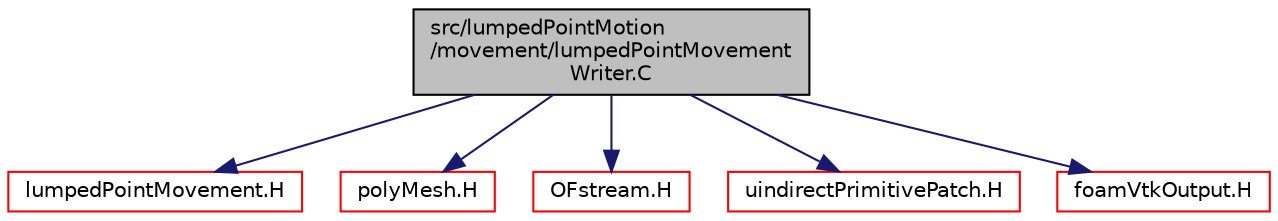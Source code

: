 digraph "src/lumpedPointMotion/movement/lumpedPointMovementWriter.C"
{
  bgcolor="transparent";
  edge [fontname="Helvetica",fontsize="10",labelfontname="Helvetica",labelfontsize="10"];
  node [fontname="Helvetica",fontsize="10",shape=record];
  Node1 [label="src/lumpedPointMotion\l/movement/lumpedPointMovement\lWriter.C",height=0.2,width=0.4,color="black", fillcolor="grey75", style="filled" fontcolor="black"];
  Node1 -> Node2 [color="midnightblue",fontsize="10",style="solid",fontname="Helvetica"];
  Node2 [label="lumpedPointMovement.H",height=0.2,width=0.4,color="red",URL="$lumpedPointMovement_8H.html"];
  Node1 -> Node3 [color="midnightblue",fontsize="10",style="solid",fontname="Helvetica"];
  Node3 [label="polyMesh.H",height=0.2,width=0.4,color="red",URL="$polyMesh_8H.html"];
  Node1 -> Node4 [color="midnightblue",fontsize="10",style="solid",fontname="Helvetica"];
  Node4 [label="OFstream.H",height=0.2,width=0.4,color="red",URL="$OFstream_8H.html"];
  Node1 -> Node5 [color="midnightblue",fontsize="10",style="solid",fontname="Helvetica"];
  Node5 [label="uindirectPrimitivePatch.H",height=0.2,width=0.4,color="red",URL="$uindirectPrimitivePatch_8H.html"];
  Node1 -> Node6 [color="midnightblue",fontsize="10",style="solid",fontname="Helvetica"];
  Node6 [label="foamVtkOutput.H",height=0.2,width=0.4,color="red",URL="$foamVtkOutput_8H.html"];
}
